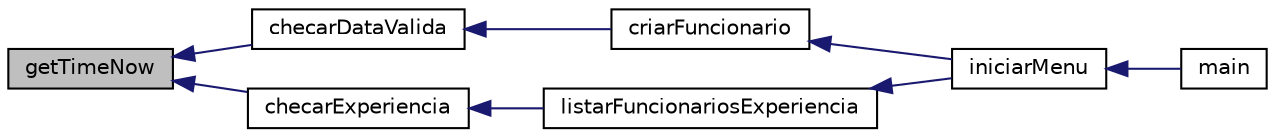 digraph "getTimeNow"
{
  edge [fontname="Helvetica",fontsize="10",labelfontname="Helvetica",labelfontsize="10"];
  node [fontname="Helvetica",fontsize="10",shape=record];
  rankdir="LR";
  Node31 [label="getTimeNow",height=0.2,width=0.4,color="black", fillcolor="grey75", style="filled", fontcolor="black"];
  Node31 -> Node32 [dir="back",color="midnightblue",fontsize="10",style="solid",fontname="Helvetica"];
  Node32 [label="checarDataValida",height=0.2,width=0.4,color="black", fillcolor="white", style="filled",URL="$data_util_8h.html#a2a24ccad757742d831c83c03a8ffed25",tooltip="checa se uma data é valida "];
  Node32 -> Node33 [dir="back",color="midnightblue",fontsize="10",style="solid",fontname="Helvetica"];
  Node33 [label="criarFuncionario",height=0.2,width=0.4,color="black", fillcolor="white", style="filled",URL="$funcionario-crud_8h.html#ab840fdccc242c779069c6b34f01b58a8",tooltip="Cria um funcionario. "];
  Node33 -> Node34 [dir="back",color="midnightblue",fontsize="10",style="solid",fontname="Helvetica"];
  Node34 [label="iniciarMenu",height=0.2,width=0.4,color="black", fillcolor="white", style="filled",URL="$menu_8h.html#a2311af40e30459172b0fa90ac0bf6030",tooltip="inicializa o menu do sistema "];
  Node34 -> Node35 [dir="back",color="midnightblue",fontsize="10",style="solid",fontname="Helvetica"];
  Node35 [label="main",height=0.2,width=0.4,color="black", fillcolor="white", style="filled",URL="$main_8cpp.html#a0ddf1224851353fc92bfbff6f499fa97"];
  Node31 -> Node36 [dir="back",color="midnightblue",fontsize="10",style="solid",fontname="Helvetica"];
  Node36 [label="checarExperiencia",height=0.2,width=0.4,color="black", fillcolor="white", style="filled",URL="$funcionario-crud_8h.html#a847f3bfc9a77574a82af034675c5f05c",tooltip="Checa se um funcionario é inexperiente. "];
  Node36 -> Node37 [dir="back",color="midnightblue",fontsize="10",style="solid",fontname="Helvetica"];
  Node37 [label="listarFuncionariosExperiencia",height=0.2,width=0.4,color="black", fillcolor="white", style="filled",URL="$empresa-crud_8h.html#a8c07bc2a395d88373ebe39b1c7a59116",tooltip="Lista funcionários contratados em até 90 dias. "];
  Node37 -> Node34 [dir="back",color="midnightblue",fontsize="10",style="solid",fontname="Helvetica"];
}
